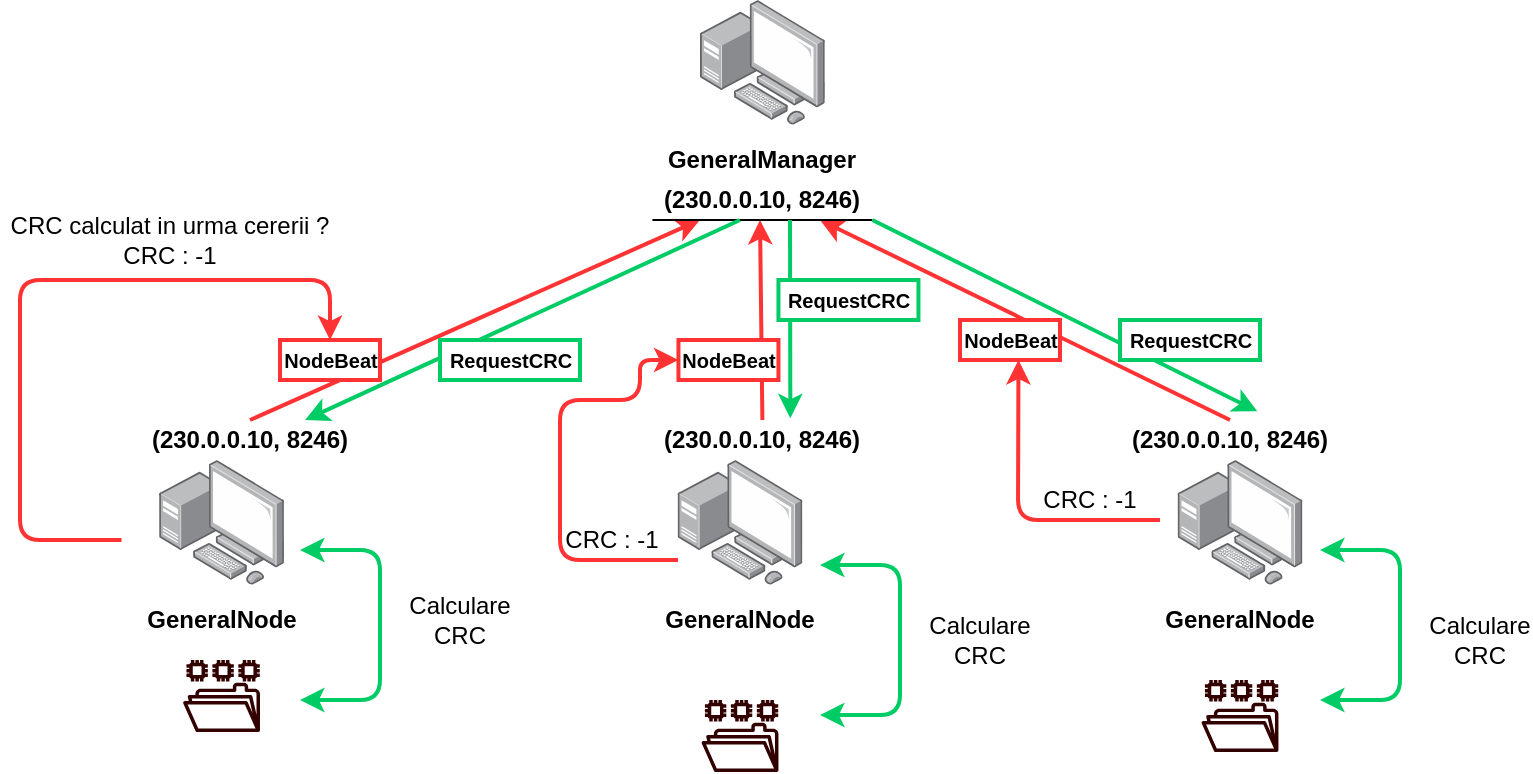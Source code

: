 <mxfile version="14.6.13" type="device"><diagram id="OVpSkoU5XHOYccdeUz8f" name="Pagina-1"><mxGraphModel dx="1086" dy="816" grid="1" gridSize="10" guides="1" tooltips="1" connect="1" arrows="1" fold="1" page="1" pageScale="1" pageWidth="1169" pageHeight="827" math="0" shadow="0"><root><mxCell id="0"/><mxCell id="1" parent="0"/><mxCell id="FDNusPDK-uQs-_RJmkLL-4" value="" style="group" parent="1" vertex="1" connectable="0"><mxGeometry x="421.2" y="10" width="100.0" height="90" as="geometry"/></mxCell><mxCell id="FDNusPDK-uQs-_RJmkLL-1" value="" style="points=[];aspect=fixed;html=1;align=center;shadow=0;dashed=0;image;image=img/lib/allied_telesis/computer_and_terminals/Personal_Computer_with_Server.svg;" parent="FDNusPDK-uQs-_RJmkLL-4" vertex="1"><mxGeometry x="18.8" width="62.4" height="62.4" as="geometry"/></mxCell><mxCell id="FDNusPDK-uQs-_RJmkLL-3" value="&lt;b&gt;GeneralManager&lt;/b&gt;" style="text;html=1;strokeColor=none;fillColor=none;align=center;verticalAlign=middle;whiteSpace=wrap;rounded=0;" parent="FDNusPDK-uQs-_RJmkLL-4" vertex="1"><mxGeometry y="70" width="100" height="20" as="geometry"/></mxCell><mxCell id="FDNusPDK-uQs-_RJmkLL-5" value="" style="group" parent="1" vertex="1" connectable="0"><mxGeometry x="150.77" y="240" width="100.0" height="90" as="geometry"/></mxCell><mxCell id="FDNusPDK-uQs-_RJmkLL-6" value="" style="points=[];aspect=fixed;html=1;align=center;shadow=0;dashed=0;image;image=img/lib/allied_telesis/computer_and_terminals/Personal_Computer_with_Server.svg;" parent="FDNusPDK-uQs-_RJmkLL-5" vertex="1"><mxGeometry x="18.8" width="62.4" height="62.4" as="geometry"/></mxCell><mxCell id="FDNusPDK-uQs-_RJmkLL-7" value="&lt;b&gt;GeneralNode&lt;/b&gt;" style="text;html=1;strokeColor=none;fillColor=none;align=center;verticalAlign=middle;whiteSpace=wrap;rounded=0;" parent="FDNusPDK-uQs-_RJmkLL-5" vertex="1"><mxGeometry y="70" width="100" height="20" as="geometry"/></mxCell><mxCell id="FDNusPDK-uQs-_RJmkLL-8" value="" style="group" parent="1" vertex="1" connectable="0"><mxGeometry x="410" y="240" width="100.0" height="90" as="geometry"/></mxCell><mxCell id="FDNusPDK-uQs-_RJmkLL-9" value="" style="points=[];aspect=fixed;html=1;align=center;shadow=0;dashed=0;image;image=img/lib/allied_telesis/computer_and_terminals/Personal_Computer_with_Server.svg;" parent="FDNusPDK-uQs-_RJmkLL-8" vertex="1"><mxGeometry x="18.8" width="62.4" height="62.4" as="geometry"/></mxCell><mxCell id="FDNusPDK-uQs-_RJmkLL-10" value="&lt;b&gt;GeneralNode&lt;/b&gt;" style="text;html=1;strokeColor=none;fillColor=none;align=center;verticalAlign=middle;whiteSpace=wrap;rounded=0;" parent="FDNusPDK-uQs-_RJmkLL-8" vertex="1"><mxGeometry y="70" width="100" height="20" as="geometry"/></mxCell><mxCell id="FDNusPDK-uQs-_RJmkLL-11" value="" style="group" parent="1" vertex="1" connectable="0"><mxGeometry x="660" y="240" width="100.0" height="90" as="geometry"/></mxCell><mxCell id="FDNusPDK-uQs-_RJmkLL-12" value="" style="points=[];aspect=fixed;html=1;align=center;shadow=0;dashed=0;image;image=img/lib/allied_telesis/computer_and_terminals/Personal_Computer_with_Server.svg;" parent="FDNusPDK-uQs-_RJmkLL-11" vertex="1"><mxGeometry x="18.8" width="62.4" height="62.4" as="geometry"/></mxCell><mxCell id="FDNusPDK-uQs-_RJmkLL-13" value="&lt;b&gt;GeneralNode&lt;/b&gt;" style="text;html=1;strokeColor=none;fillColor=none;align=center;verticalAlign=middle;whiteSpace=wrap;rounded=0;" parent="FDNusPDK-uQs-_RJmkLL-11" vertex="1"><mxGeometry y="70" width="100" height="20" as="geometry"/></mxCell><mxCell id="FDNusPDK-uQs-_RJmkLL-15" value="&lt;b&gt;(230.0.0.10, 8246)&lt;/b&gt;" style="text;html=1;strokeColor=none;fillColor=none;align=center;verticalAlign=middle;whiteSpace=wrap;rounded=0;" parent="1" vertex="1"><mxGeometry x="160" y="220" width="110" height="20" as="geometry"/></mxCell><mxCell id="FDNusPDK-uQs-_RJmkLL-16" value="&lt;b&gt;(230.0.0.10, 8246)&lt;/b&gt;" style="text;html=1;strokeColor=none;fillColor=none;align=center;verticalAlign=middle;whiteSpace=wrap;rounded=0;" parent="1" vertex="1"><mxGeometry x="416.2" y="100" width="110" height="20" as="geometry"/></mxCell><mxCell id="FDNusPDK-uQs-_RJmkLL-17" value="&lt;b&gt;(230.0.0.10, 8246)&lt;/b&gt;" style="text;html=1;strokeColor=none;fillColor=none;align=center;verticalAlign=middle;whiteSpace=wrap;rounded=0;" parent="1" vertex="1"><mxGeometry x="650" y="220" width="110" height="20" as="geometry"/></mxCell><mxCell id="FDNusPDK-uQs-_RJmkLL-14" value="&lt;b&gt;(230.0.0.10, 8246)&lt;/b&gt;" style="text;html=1;strokeColor=none;fillColor=none;align=center;verticalAlign=middle;whiteSpace=wrap;rounded=0;" parent="1" vertex="1"><mxGeometry x="416.2" y="220" width="110" height="20" as="geometry"/></mxCell><mxCell id="FDNusPDK-uQs-_RJmkLL-21" value="" style="endArrow=classic;html=1;strokeWidth=2;strokeColor=#FF3333;exitX=0.5;exitY=0;exitDx=0;exitDy=0;" parent="1" source="FDNusPDK-uQs-_RJmkLL-15" edge="1"><mxGeometry width="50" height="50" relative="1" as="geometry"><mxPoint x="270" y="220" as="sourcePoint"/><mxPoint x="440" y="120" as="targetPoint"/></mxGeometry></mxCell><mxCell id="FDNusPDK-uQs-_RJmkLL-22" value="" style="endArrow=classic;html=1;exitX=0.5;exitY=0;exitDx=0;exitDy=0;strokeColor=#FF3333;strokeWidth=2;" parent="1" source="FDNusPDK-uQs-_RJmkLL-17" edge="1"><mxGeometry width="50" height="50" relative="1" as="geometry"><mxPoint x="490" y="230" as="sourcePoint"/><mxPoint x="500" y="120" as="targetPoint"/></mxGeometry></mxCell><mxCell id="FDNusPDK-uQs-_RJmkLL-23" value="" style="endArrow=classic;html=1;exitX=0.5;exitY=0;exitDx=0;exitDy=0;strokeWidth=2;strokeColor=#FF3333;" parent="1" source="FDNusPDK-uQs-_RJmkLL-14" edge="1"><mxGeometry width="50" height="50" relative="1" as="geometry"><mxPoint x="490" y="230" as="sourcePoint"/><mxPoint x="470" y="120" as="targetPoint"/></mxGeometry></mxCell><mxCell id="FDNusPDK-uQs-_RJmkLL-25" value="" style="endArrow=none;html=1;exitX=0;exitY=1;exitDx=0;exitDy=0;" parent="1" source="FDNusPDK-uQs-_RJmkLL-16" edge="1"><mxGeometry width="50" height="50" relative="1" as="geometry"><mxPoint x="476.2" y="170" as="sourcePoint"/><mxPoint x="526.2" y="120" as="targetPoint"/></mxGeometry></mxCell><mxCell id="FDNusPDK-uQs-_RJmkLL-28" value="&lt;b&gt;&lt;font style=&quot;font-size: 10px&quot;&gt;NodeBeat&lt;/font&gt;&lt;/b&gt;" style="html=1;align=center;verticalAlign=middle;rounded=0;absoluteArcSize=1;arcSize=10;dashed=0;strokeColor=#FF3333;strokeWidth=2;" parent="1" vertex="1"><mxGeometry x="429.23" y="180" width="50" height="20" as="geometry"/></mxCell><mxCell id="FDNusPDK-uQs-_RJmkLL-29" value="&lt;b&gt;&lt;font style=&quot;font-size: 10px&quot;&gt;NodeBeat&lt;/font&gt;&lt;/b&gt;" style="html=1;align=center;verticalAlign=middle;rounded=0;absoluteArcSize=1;arcSize=10;dashed=0;strokeWidth=2;strokeColor=#FF3333;" parent="1" vertex="1"><mxGeometry x="570" y="170" width="50" height="20" as="geometry"/></mxCell><mxCell id="FDNusPDK-uQs-_RJmkLL-30" value="" style="outlineConnect=0;fontColor=#232F3E;gradientColor=none;strokeColor=none;dashed=0;verticalLabelPosition=bottom;verticalAlign=top;align=center;html=1;fontSize=12;fontStyle=0;aspect=fixed;pointerEvents=1;shape=mxgraph.aws4.file_system;fillColor=#330000;" parent="1" vertex="1"><mxGeometry x="181.54" y="340" width="38.46" height="36" as="geometry"/></mxCell><mxCell id="FDNusPDK-uQs-_RJmkLL-31" value="" style="outlineConnect=0;fontColor=#232F3E;gradientColor=none;strokeColor=none;dashed=0;verticalLabelPosition=bottom;verticalAlign=top;align=center;html=1;fontSize=12;fontStyle=0;aspect=fixed;pointerEvents=1;shape=mxgraph.aws4.file_system;fillColor=#330000;" parent="1" vertex="1"><mxGeometry x="440.77" y="360" width="38.46" height="36" as="geometry"/></mxCell><mxCell id="FDNusPDK-uQs-_RJmkLL-32" value="" style="outlineConnect=0;fontColor=#232F3E;gradientColor=none;strokeColor=none;dashed=0;verticalLabelPosition=bottom;verticalAlign=top;align=center;html=1;fontSize=12;fontStyle=0;aspect=fixed;pointerEvents=1;shape=mxgraph.aws4.file_system;fillColor=#330000;" parent="1" vertex="1"><mxGeometry x="690.77" y="350" width="38.46" height="36" as="geometry"/></mxCell><mxCell id="FDNusPDK-uQs-_RJmkLL-33" value="" style="endArrow=classic;html=1;strokeWidth=2;strokeColor=#00CC66;entryX=0.75;entryY=0;entryDx=0;entryDy=0;" parent="1" target="FDNusPDK-uQs-_RJmkLL-15" edge="1"><mxGeometry width="50" height="50" relative="1" as="geometry"><mxPoint x="460" y="120" as="sourcePoint"/><mxPoint x="350" y="280" as="targetPoint"/></mxGeometry></mxCell><mxCell id="FDNusPDK-uQs-_RJmkLL-34" value="" style="endArrow=classic;html=1;strokeWidth=2;strokeColor=#00CC66;entryX=0.627;entryY=-0.045;entryDx=0;entryDy=0;entryPerimeter=0;" parent="1" target="FDNusPDK-uQs-_RJmkLL-14" edge="1"><mxGeometry width="50" height="50" relative="1" as="geometry"><mxPoint x="485" y="120" as="sourcePoint"/><mxPoint x="312.5" y="230" as="targetPoint"/></mxGeometry></mxCell><mxCell id="FDNusPDK-uQs-_RJmkLL-35" value="" style="endArrow=classic;html=1;strokeWidth=2;strokeColor=#00CC66;entryX=0.624;entryY=-0.217;entryDx=0;entryDy=0;exitX=1;exitY=1;exitDx=0;exitDy=0;entryPerimeter=0;" parent="1" source="FDNusPDK-uQs-_RJmkLL-16" target="FDNusPDK-uQs-_RJmkLL-17" edge="1"><mxGeometry width="50" height="50" relative="1" as="geometry"><mxPoint x="500" y="130" as="sourcePoint"/><mxPoint x="322.5" y="240" as="targetPoint"/></mxGeometry></mxCell><mxCell id="FDNusPDK-uQs-_RJmkLL-36" value="&lt;b&gt;&lt;font style=&quot;font-size: 10px&quot;&gt;NodeBeat&lt;/font&gt;&lt;/b&gt;" style="html=1;align=center;verticalAlign=middle;rounded=0;absoluteArcSize=1;arcSize=10;dashed=0;strokeColor=#FF3333;strokeWidth=2;" parent="1" vertex="1"><mxGeometry x="230" y="180" width="50" height="20" as="geometry"/></mxCell><mxCell id="FDNusPDK-uQs-_RJmkLL-37" value="&lt;b&gt;&lt;font style=&quot;font-size: 10px&quot;&gt;RequestCRC&lt;/font&gt;&lt;/b&gt;" style="html=1;align=center;verticalAlign=middle;rounded=0;absoluteArcSize=1;arcSize=10;dashed=0;strokeWidth=2;strokeColor=#00CC66;" parent="1" vertex="1"><mxGeometry x="310" y="180" width="70" height="20" as="geometry"/></mxCell><mxCell id="FDNusPDK-uQs-_RJmkLL-26" value="&lt;b&gt;&lt;font style=&quot;font-size: 10px&quot;&gt;RequestCRC&lt;/font&gt;&lt;/b&gt;" style="html=1;align=center;verticalAlign=middle;rounded=0;absoluteArcSize=1;arcSize=10;dashed=0;strokeWidth=2;strokeColor=#00CC66;" parent="1" vertex="1"><mxGeometry x="479.23" y="150" width="70" height="20" as="geometry"/></mxCell><mxCell id="FDNusPDK-uQs-_RJmkLL-39" value="&lt;b&gt;&lt;font style=&quot;font-size: 10px&quot;&gt;RequestCRC&lt;/font&gt;&lt;/b&gt;" style="html=1;align=center;verticalAlign=middle;rounded=0;absoluteArcSize=1;arcSize=10;dashed=0;strokeWidth=2;strokeColor=#00CC66;" parent="1" vertex="1"><mxGeometry x="650" y="170" width="70" height="20" as="geometry"/></mxCell><mxCell id="FDNusPDK-uQs-_RJmkLL-43" value="Calculare CRC" style="text;html=1;strokeColor=none;fillColor=none;align=center;verticalAlign=middle;whiteSpace=wrap;rounded=0;" parent="1" vertex="1"><mxGeometry x="300" y="310" width="40" height="20" as="geometry"/></mxCell><mxCell id="FDNusPDK-uQs-_RJmkLL-46" value="" style="endArrow=classic;html=1;strokeWidth=2;strokeColor=#FF3333;entryX=0.5;entryY=0;entryDx=0;entryDy=0;" parent="1" target="FDNusPDK-uQs-_RJmkLL-36" edge="1"><mxGeometry width="50" height="50" relative="1" as="geometry"><mxPoint x="150.77" y="280" as="sourcePoint"/><mxPoint x="200.77" y="230" as="targetPoint"/><Array as="points"><mxPoint x="100" y="280"/><mxPoint x="100" y="150"/><mxPoint x="255" y="150"/></Array></mxGeometry></mxCell><mxCell id="FDNusPDK-uQs-_RJmkLL-47" value="CRC calculat in urma cererii ? CRC : -1" style="text;html=1;strokeColor=none;fillColor=none;align=center;verticalAlign=middle;whiteSpace=wrap;rounded=0;" parent="1" vertex="1"><mxGeometry x="90" y="120" width="170" height="20" as="geometry"/></mxCell><mxCell id="FDNusPDK-uQs-_RJmkLL-48" value="" style="endArrow=classic;html=1;strokeColor=#FF3333;strokeWidth=2;entryX=0;entryY=0.5;entryDx=0;entryDy=0;" parent="1" target="FDNusPDK-uQs-_RJmkLL-28" edge="1"><mxGeometry width="50" height="50" relative="1" as="geometry"><mxPoint x="429" y="290" as="sourcePoint"/><mxPoint x="460" y="240" as="targetPoint"/><Array as="points"><mxPoint x="370" y="290"/><mxPoint x="370" y="210"/><mxPoint x="410" y="210"/><mxPoint x="410" y="190"/></Array></mxGeometry></mxCell><mxCell id="FDNusPDK-uQs-_RJmkLL-49" value="CRC : -1" style="text;html=1;strokeColor=none;fillColor=none;align=center;verticalAlign=middle;whiteSpace=wrap;rounded=0;" parent="1" vertex="1"><mxGeometry x="371.2" y="270" width="50" height="20" as="geometry"/></mxCell><mxCell id="FDNusPDK-uQs-_RJmkLL-50" value="CRC : -1" style="text;html=1;strokeColor=none;fillColor=none;align=center;verticalAlign=middle;whiteSpace=wrap;rounded=0;" parent="1" vertex="1"><mxGeometry x="610" y="250" width="50" height="20" as="geometry"/></mxCell><mxCell id="FDNusPDK-uQs-_RJmkLL-51" value="" style="endArrow=classic;html=1;strokeColor=#FF3333;strokeWidth=2;" parent="1" edge="1"><mxGeometry width="50" height="50" relative="1" as="geometry"><mxPoint x="670" y="270" as="sourcePoint"/><mxPoint x="599.23" y="190" as="targetPoint"/><Array as="points"><mxPoint x="599" y="270"/></Array></mxGeometry></mxCell><mxCell id="FDNusPDK-uQs-_RJmkLL-53" value="Calculare CRC" style="text;html=1;strokeColor=none;fillColor=none;align=center;verticalAlign=middle;whiteSpace=wrap;rounded=0;" parent="1" vertex="1"><mxGeometry x="560" y="320" width="40" height="20" as="geometry"/></mxCell><mxCell id="FDNusPDK-uQs-_RJmkLL-54" value="Calculare CRC" style="text;html=1;strokeColor=none;fillColor=none;align=center;verticalAlign=middle;whiteSpace=wrap;rounded=0;" parent="1" vertex="1"><mxGeometry x="810" y="320" width="40" height="20" as="geometry"/></mxCell><mxCell id="FDNusPDK-uQs-_RJmkLL-57" value="" style="endArrow=classic;startArrow=classic;html=1;strokeWidth=2;strokeColor=#00CC66;" parent="1" edge="1"><mxGeometry width="50" height="50" relative="1" as="geometry"><mxPoint x="240" y="285" as="sourcePoint"/><mxPoint x="240" y="360" as="targetPoint"/><Array as="points"><mxPoint x="280" y="285"/><mxPoint x="280" y="360"/></Array></mxGeometry></mxCell><mxCell id="FDNusPDK-uQs-_RJmkLL-58" value="" style="endArrow=classic;startArrow=classic;html=1;strokeWidth=2;strokeColor=#00CC66;" parent="1" edge="1"><mxGeometry width="50" height="50" relative="1" as="geometry"><mxPoint x="500" y="292.5" as="sourcePoint"/><mxPoint x="500" y="367.5" as="targetPoint"/><Array as="points"><mxPoint x="540" y="292.5"/><mxPoint x="540" y="367.5"/></Array></mxGeometry></mxCell><mxCell id="FDNusPDK-uQs-_RJmkLL-59" value="" style="endArrow=classic;startArrow=classic;html=1;strokeWidth=2;strokeColor=#00CC66;" parent="1" edge="1"><mxGeometry width="50" height="50" relative="1" as="geometry"><mxPoint x="750" y="285" as="sourcePoint"/><mxPoint x="750" y="360" as="targetPoint"/><Array as="points"><mxPoint x="790" y="285"/><mxPoint x="790" y="360"/></Array></mxGeometry></mxCell></root></mxGraphModel></diagram></mxfile>
